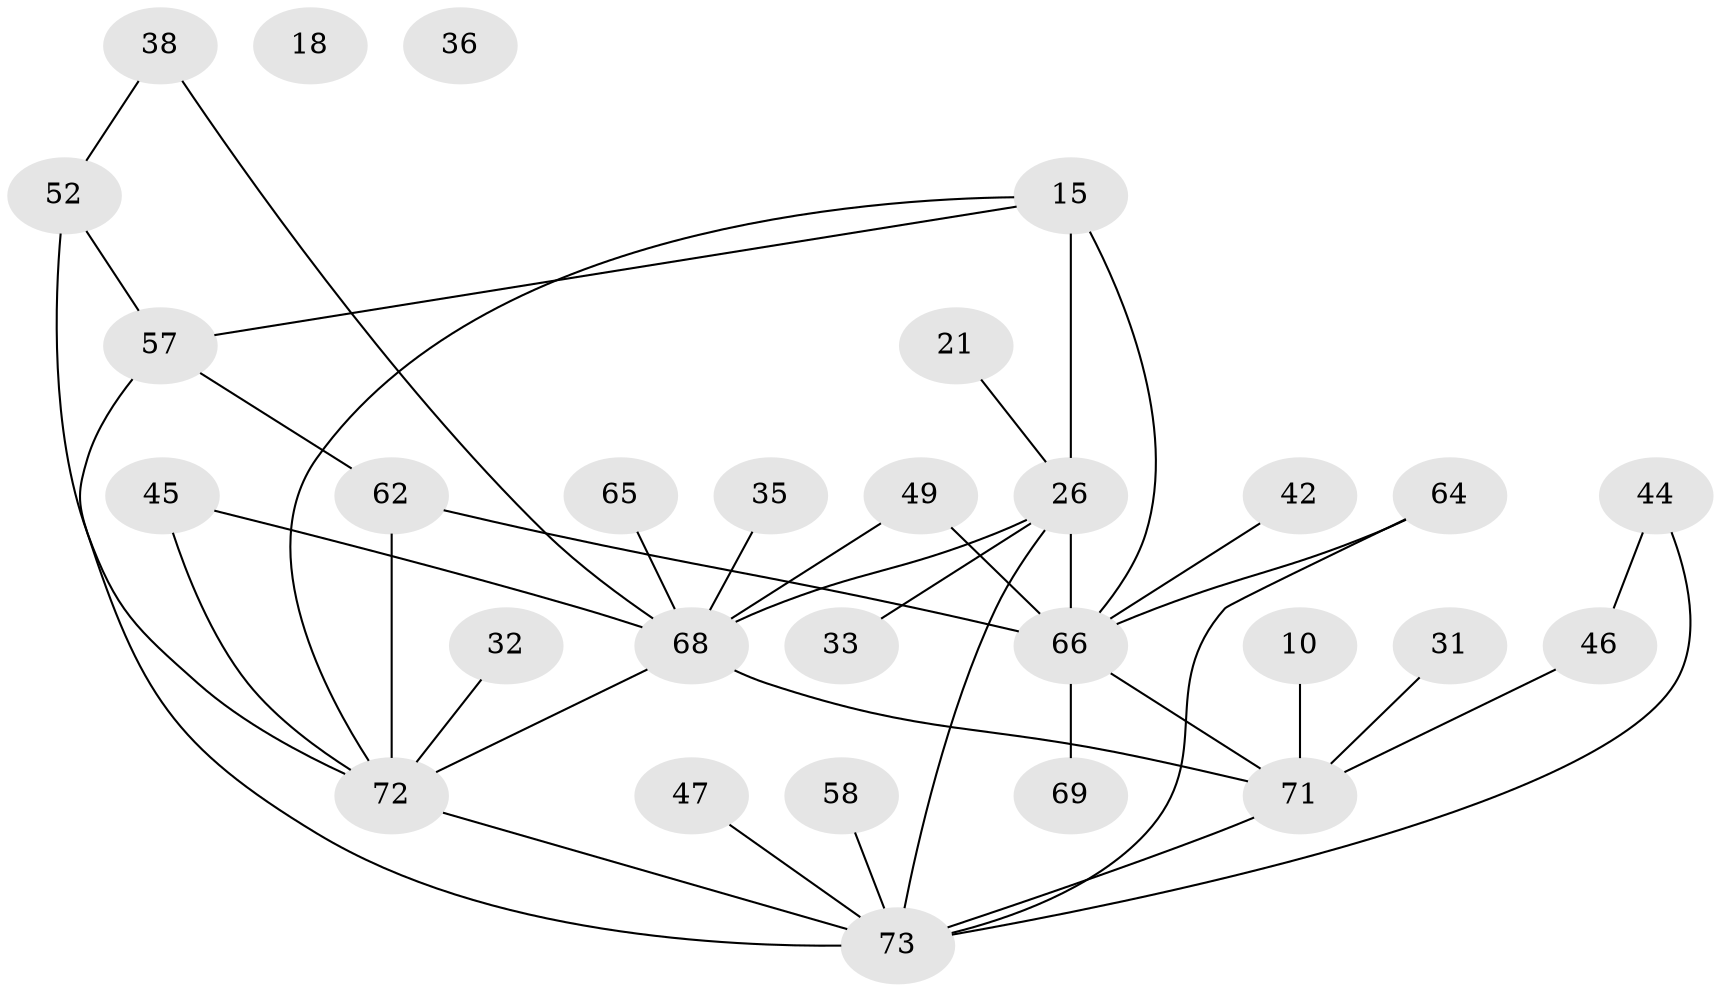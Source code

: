 // original degree distribution, {2: 0.3013698630136986, 3: 0.1917808219178082, 5: 0.0958904109589041, 4: 0.1095890410958904, 1: 0.1917808219178082, 6: 0.0684931506849315, 0: 0.0273972602739726, 7: 0.0136986301369863}
// Generated by graph-tools (version 1.1) at 2025/42/03/04/25 21:42:40]
// undirected, 29 vertices, 40 edges
graph export_dot {
graph [start="1"]
  node [color=gray90,style=filled];
  10;
  15;
  18;
  21;
  26 [super="+2+23"];
  31;
  32;
  33;
  35 [super="+6"];
  36;
  38 [super="+25"];
  42;
  44;
  45;
  46;
  47;
  49 [super="+19"];
  52 [super="+50"];
  57 [super="+37"];
  58;
  62 [super="+30+55"];
  64;
  65;
  66 [super="+48+53"];
  68 [super="+22+27+67+59"];
  69 [super="+40"];
  71 [super="+4+8+7+56+60"];
  72 [super="+5+28"];
  73 [super="+41+70"];
  10 -- 71;
  15 -- 57;
  15 -- 72;
  15 -- 26 [weight=2];
  15 -- 66 [weight=2];
  21 -- 26;
  26 -- 33;
  26 -- 68;
  26 -- 66 [weight=2];
  26 -- 73 [weight=2];
  31 -- 71;
  32 -- 72;
  35 -- 68 [weight=2];
  38 -- 68;
  38 -- 52;
  42 -- 66;
  44 -- 46;
  44 -- 73;
  45 -- 72 [weight=2];
  45 -- 68;
  46 -- 71;
  47 -- 73 [weight=2];
  49 -- 68;
  49 -- 66;
  52 -- 72 [weight=2];
  52 -- 57;
  57 -- 62;
  57 -- 73;
  58 -- 73;
  62 -- 72 [weight=3];
  62 -- 66 [weight=2];
  64 -- 66;
  64 -- 73;
  65 -- 68;
  66 -- 69;
  66 -- 71 [weight=3];
  68 -- 72 [weight=2];
  68 -- 71 [weight=3];
  71 -- 73 [weight=2];
  72 -- 73 [weight=2];
}
